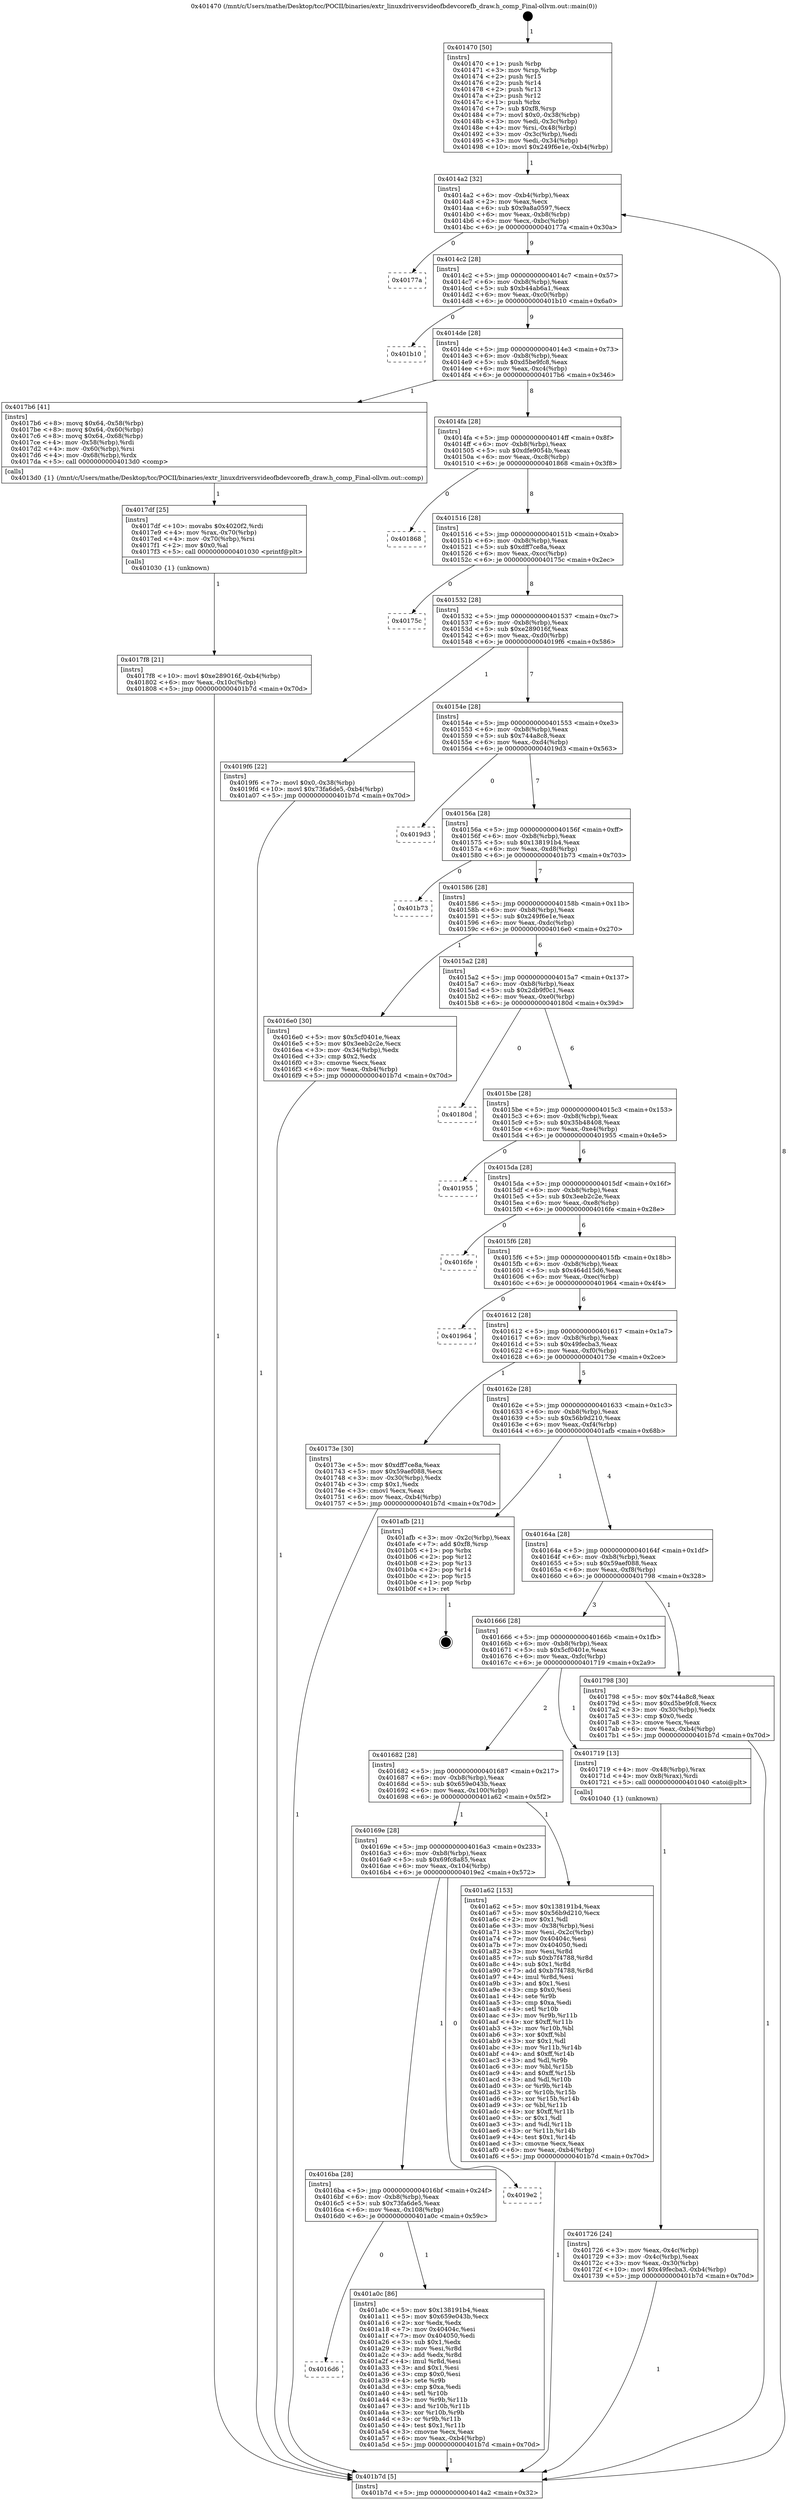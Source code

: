 digraph "0x401470" {
  label = "0x401470 (/mnt/c/Users/mathe/Desktop/tcc/POCII/binaries/extr_linuxdriversvideofbdevcorefb_draw.h_comp_Final-ollvm.out::main(0))"
  labelloc = "t"
  node[shape=record]

  Entry [label="",width=0.3,height=0.3,shape=circle,fillcolor=black,style=filled]
  "0x4014a2" [label="{
     0x4014a2 [32]\l
     | [instrs]\l
     &nbsp;&nbsp;0x4014a2 \<+6\>: mov -0xb4(%rbp),%eax\l
     &nbsp;&nbsp;0x4014a8 \<+2\>: mov %eax,%ecx\l
     &nbsp;&nbsp;0x4014aa \<+6\>: sub $0x9a8a0597,%ecx\l
     &nbsp;&nbsp;0x4014b0 \<+6\>: mov %eax,-0xb8(%rbp)\l
     &nbsp;&nbsp;0x4014b6 \<+6\>: mov %ecx,-0xbc(%rbp)\l
     &nbsp;&nbsp;0x4014bc \<+6\>: je 000000000040177a \<main+0x30a\>\l
  }"]
  "0x40177a" [label="{
     0x40177a\l
  }", style=dashed]
  "0x4014c2" [label="{
     0x4014c2 [28]\l
     | [instrs]\l
     &nbsp;&nbsp;0x4014c2 \<+5\>: jmp 00000000004014c7 \<main+0x57\>\l
     &nbsp;&nbsp;0x4014c7 \<+6\>: mov -0xb8(%rbp),%eax\l
     &nbsp;&nbsp;0x4014cd \<+5\>: sub $0xb44ab6a1,%eax\l
     &nbsp;&nbsp;0x4014d2 \<+6\>: mov %eax,-0xc0(%rbp)\l
     &nbsp;&nbsp;0x4014d8 \<+6\>: je 0000000000401b10 \<main+0x6a0\>\l
  }"]
  Exit [label="",width=0.3,height=0.3,shape=circle,fillcolor=black,style=filled,peripheries=2]
  "0x401b10" [label="{
     0x401b10\l
  }", style=dashed]
  "0x4014de" [label="{
     0x4014de [28]\l
     | [instrs]\l
     &nbsp;&nbsp;0x4014de \<+5\>: jmp 00000000004014e3 \<main+0x73\>\l
     &nbsp;&nbsp;0x4014e3 \<+6\>: mov -0xb8(%rbp),%eax\l
     &nbsp;&nbsp;0x4014e9 \<+5\>: sub $0xd5be9fc8,%eax\l
     &nbsp;&nbsp;0x4014ee \<+6\>: mov %eax,-0xc4(%rbp)\l
     &nbsp;&nbsp;0x4014f4 \<+6\>: je 00000000004017b6 \<main+0x346\>\l
  }"]
  "0x4016d6" [label="{
     0x4016d6\l
  }", style=dashed]
  "0x4017b6" [label="{
     0x4017b6 [41]\l
     | [instrs]\l
     &nbsp;&nbsp;0x4017b6 \<+8\>: movq $0x64,-0x58(%rbp)\l
     &nbsp;&nbsp;0x4017be \<+8\>: movq $0x64,-0x60(%rbp)\l
     &nbsp;&nbsp;0x4017c6 \<+8\>: movq $0x64,-0x68(%rbp)\l
     &nbsp;&nbsp;0x4017ce \<+4\>: mov -0x58(%rbp),%rdi\l
     &nbsp;&nbsp;0x4017d2 \<+4\>: mov -0x60(%rbp),%rsi\l
     &nbsp;&nbsp;0x4017d6 \<+4\>: mov -0x68(%rbp),%rdx\l
     &nbsp;&nbsp;0x4017da \<+5\>: call 00000000004013d0 \<comp\>\l
     | [calls]\l
     &nbsp;&nbsp;0x4013d0 \{1\} (/mnt/c/Users/mathe/Desktop/tcc/POCII/binaries/extr_linuxdriversvideofbdevcorefb_draw.h_comp_Final-ollvm.out::comp)\l
  }"]
  "0x4014fa" [label="{
     0x4014fa [28]\l
     | [instrs]\l
     &nbsp;&nbsp;0x4014fa \<+5\>: jmp 00000000004014ff \<main+0x8f\>\l
     &nbsp;&nbsp;0x4014ff \<+6\>: mov -0xb8(%rbp),%eax\l
     &nbsp;&nbsp;0x401505 \<+5\>: sub $0xdfe9054b,%eax\l
     &nbsp;&nbsp;0x40150a \<+6\>: mov %eax,-0xc8(%rbp)\l
     &nbsp;&nbsp;0x401510 \<+6\>: je 0000000000401868 \<main+0x3f8\>\l
  }"]
  "0x401a0c" [label="{
     0x401a0c [86]\l
     | [instrs]\l
     &nbsp;&nbsp;0x401a0c \<+5\>: mov $0x138191b4,%eax\l
     &nbsp;&nbsp;0x401a11 \<+5\>: mov $0x659e043b,%ecx\l
     &nbsp;&nbsp;0x401a16 \<+2\>: xor %edx,%edx\l
     &nbsp;&nbsp;0x401a18 \<+7\>: mov 0x40404c,%esi\l
     &nbsp;&nbsp;0x401a1f \<+7\>: mov 0x404050,%edi\l
     &nbsp;&nbsp;0x401a26 \<+3\>: sub $0x1,%edx\l
     &nbsp;&nbsp;0x401a29 \<+3\>: mov %esi,%r8d\l
     &nbsp;&nbsp;0x401a2c \<+3\>: add %edx,%r8d\l
     &nbsp;&nbsp;0x401a2f \<+4\>: imul %r8d,%esi\l
     &nbsp;&nbsp;0x401a33 \<+3\>: and $0x1,%esi\l
     &nbsp;&nbsp;0x401a36 \<+3\>: cmp $0x0,%esi\l
     &nbsp;&nbsp;0x401a39 \<+4\>: sete %r9b\l
     &nbsp;&nbsp;0x401a3d \<+3\>: cmp $0xa,%edi\l
     &nbsp;&nbsp;0x401a40 \<+4\>: setl %r10b\l
     &nbsp;&nbsp;0x401a44 \<+3\>: mov %r9b,%r11b\l
     &nbsp;&nbsp;0x401a47 \<+3\>: and %r10b,%r11b\l
     &nbsp;&nbsp;0x401a4a \<+3\>: xor %r10b,%r9b\l
     &nbsp;&nbsp;0x401a4d \<+3\>: or %r9b,%r11b\l
     &nbsp;&nbsp;0x401a50 \<+4\>: test $0x1,%r11b\l
     &nbsp;&nbsp;0x401a54 \<+3\>: cmovne %ecx,%eax\l
     &nbsp;&nbsp;0x401a57 \<+6\>: mov %eax,-0xb4(%rbp)\l
     &nbsp;&nbsp;0x401a5d \<+5\>: jmp 0000000000401b7d \<main+0x70d\>\l
  }"]
  "0x401868" [label="{
     0x401868\l
  }", style=dashed]
  "0x401516" [label="{
     0x401516 [28]\l
     | [instrs]\l
     &nbsp;&nbsp;0x401516 \<+5\>: jmp 000000000040151b \<main+0xab\>\l
     &nbsp;&nbsp;0x40151b \<+6\>: mov -0xb8(%rbp),%eax\l
     &nbsp;&nbsp;0x401521 \<+5\>: sub $0xdff7ce8a,%eax\l
     &nbsp;&nbsp;0x401526 \<+6\>: mov %eax,-0xcc(%rbp)\l
     &nbsp;&nbsp;0x40152c \<+6\>: je 000000000040175c \<main+0x2ec\>\l
  }"]
  "0x4016ba" [label="{
     0x4016ba [28]\l
     | [instrs]\l
     &nbsp;&nbsp;0x4016ba \<+5\>: jmp 00000000004016bf \<main+0x24f\>\l
     &nbsp;&nbsp;0x4016bf \<+6\>: mov -0xb8(%rbp),%eax\l
     &nbsp;&nbsp;0x4016c5 \<+5\>: sub $0x73fa6de5,%eax\l
     &nbsp;&nbsp;0x4016ca \<+6\>: mov %eax,-0x108(%rbp)\l
     &nbsp;&nbsp;0x4016d0 \<+6\>: je 0000000000401a0c \<main+0x59c\>\l
  }"]
  "0x40175c" [label="{
     0x40175c\l
  }", style=dashed]
  "0x401532" [label="{
     0x401532 [28]\l
     | [instrs]\l
     &nbsp;&nbsp;0x401532 \<+5\>: jmp 0000000000401537 \<main+0xc7\>\l
     &nbsp;&nbsp;0x401537 \<+6\>: mov -0xb8(%rbp),%eax\l
     &nbsp;&nbsp;0x40153d \<+5\>: sub $0xe289016f,%eax\l
     &nbsp;&nbsp;0x401542 \<+6\>: mov %eax,-0xd0(%rbp)\l
     &nbsp;&nbsp;0x401548 \<+6\>: je 00000000004019f6 \<main+0x586\>\l
  }"]
  "0x4019e2" [label="{
     0x4019e2\l
  }", style=dashed]
  "0x4019f6" [label="{
     0x4019f6 [22]\l
     | [instrs]\l
     &nbsp;&nbsp;0x4019f6 \<+7\>: movl $0x0,-0x38(%rbp)\l
     &nbsp;&nbsp;0x4019fd \<+10\>: movl $0x73fa6de5,-0xb4(%rbp)\l
     &nbsp;&nbsp;0x401a07 \<+5\>: jmp 0000000000401b7d \<main+0x70d\>\l
  }"]
  "0x40154e" [label="{
     0x40154e [28]\l
     | [instrs]\l
     &nbsp;&nbsp;0x40154e \<+5\>: jmp 0000000000401553 \<main+0xe3\>\l
     &nbsp;&nbsp;0x401553 \<+6\>: mov -0xb8(%rbp),%eax\l
     &nbsp;&nbsp;0x401559 \<+5\>: sub $0x744a8c8,%eax\l
     &nbsp;&nbsp;0x40155e \<+6\>: mov %eax,-0xd4(%rbp)\l
     &nbsp;&nbsp;0x401564 \<+6\>: je 00000000004019d3 \<main+0x563\>\l
  }"]
  "0x40169e" [label="{
     0x40169e [28]\l
     | [instrs]\l
     &nbsp;&nbsp;0x40169e \<+5\>: jmp 00000000004016a3 \<main+0x233\>\l
     &nbsp;&nbsp;0x4016a3 \<+6\>: mov -0xb8(%rbp),%eax\l
     &nbsp;&nbsp;0x4016a9 \<+5\>: sub $0x69fc8a85,%eax\l
     &nbsp;&nbsp;0x4016ae \<+6\>: mov %eax,-0x104(%rbp)\l
     &nbsp;&nbsp;0x4016b4 \<+6\>: je 00000000004019e2 \<main+0x572\>\l
  }"]
  "0x4019d3" [label="{
     0x4019d3\l
  }", style=dashed]
  "0x40156a" [label="{
     0x40156a [28]\l
     | [instrs]\l
     &nbsp;&nbsp;0x40156a \<+5\>: jmp 000000000040156f \<main+0xff\>\l
     &nbsp;&nbsp;0x40156f \<+6\>: mov -0xb8(%rbp),%eax\l
     &nbsp;&nbsp;0x401575 \<+5\>: sub $0x138191b4,%eax\l
     &nbsp;&nbsp;0x40157a \<+6\>: mov %eax,-0xd8(%rbp)\l
     &nbsp;&nbsp;0x401580 \<+6\>: je 0000000000401b73 \<main+0x703\>\l
  }"]
  "0x401a62" [label="{
     0x401a62 [153]\l
     | [instrs]\l
     &nbsp;&nbsp;0x401a62 \<+5\>: mov $0x138191b4,%eax\l
     &nbsp;&nbsp;0x401a67 \<+5\>: mov $0x56b9d210,%ecx\l
     &nbsp;&nbsp;0x401a6c \<+2\>: mov $0x1,%dl\l
     &nbsp;&nbsp;0x401a6e \<+3\>: mov -0x38(%rbp),%esi\l
     &nbsp;&nbsp;0x401a71 \<+3\>: mov %esi,-0x2c(%rbp)\l
     &nbsp;&nbsp;0x401a74 \<+7\>: mov 0x40404c,%esi\l
     &nbsp;&nbsp;0x401a7b \<+7\>: mov 0x404050,%edi\l
     &nbsp;&nbsp;0x401a82 \<+3\>: mov %esi,%r8d\l
     &nbsp;&nbsp;0x401a85 \<+7\>: sub $0xb7f4788,%r8d\l
     &nbsp;&nbsp;0x401a8c \<+4\>: sub $0x1,%r8d\l
     &nbsp;&nbsp;0x401a90 \<+7\>: add $0xb7f4788,%r8d\l
     &nbsp;&nbsp;0x401a97 \<+4\>: imul %r8d,%esi\l
     &nbsp;&nbsp;0x401a9b \<+3\>: and $0x1,%esi\l
     &nbsp;&nbsp;0x401a9e \<+3\>: cmp $0x0,%esi\l
     &nbsp;&nbsp;0x401aa1 \<+4\>: sete %r9b\l
     &nbsp;&nbsp;0x401aa5 \<+3\>: cmp $0xa,%edi\l
     &nbsp;&nbsp;0x401aa8 \<+4\>: setl %r10b\l
     &nbsp;&nbsp;0x401aac \<+3\>: mov %r9b,%r11b\l
     &nbsp;&nbsp;0x401aaf \<+4\>: xor $0xff,%r11b\l
     &nbsp;&nbsp;0x401ab3 \<+3\>: mov %r10b,%bl\l
     &nbsp;&nbsp;0x401ab6 \<+3\>: xor $0xff,%bl\l
     &nbsp;&nbsp;0x401ab9 \<+3\>: xor $0x1,%dl\l
     &nbsp;&nbsp;0x401abc \<+3\>: mov %r11b,%r14b\l
     &nbsp;&nbsp;0x401abf \<+4\>: and $0xff,%r14b\l
     &nbsp;&nbsp;0x401ac3 \<+3\>: and %dl,%r9b\l
     &nbsp;&nbsp;0x401ac6 \<+3\>: mov %bl,%r15b\l
     &nbsp;&nbsp;0x401ac9 \<+4\>: and $0xff,%r15b\l
     &nbsp;&nbsp;0x401acd \<+3\>: and %dl,%r10b\l
     &nbsp;&nbsp;0x401ad0 \<+3\>: or %r9b,%r14b\l
     &nbsp;&nbsp;0x401ad3 \<+3\>: or %r10b,%r15b\l
     &nbsp;&nbsp;0x401ad6 \<+3\>: xor %r15b,%r14b\l
     &nbsp;&nbsp;0x401ad9 \<+3\>: or %bl,%r11b\l
     &nbsp;&nbsp;0x401adc \<+4\>: xor $0xff,%r11b\l
     &nbsp;&nbsp;0x401ae0 \<+3\>: or $0x1,%dl\l
     &nbsp;&nbsp;0x401ae3 \<+3\>: and %dl,%r11b\l
     &nbsp;&nbsp;0x401ae6 \<+3\>: or %r11b,%r14b\l
     &nbsp;&nbsp;0x401ae9 \<+4\>: test $0x1,%r14b\l
     &nbsp;&nbsp;0x401aed \<+3\>: cmovne %ecx,%eax\l
     &nbsp;&nbsp;0x401af0 \<+6\>: mov %eax,-0xb4(%rbp)\l
     &nbsp;&nbsp;0x401af6 \<+5\>: jmp 0000000000401b7d \<main+0x70d\>\l
  }"]
  "0x401b73" [label="{
     0x401b73\l
  }", style=dashed]
  "0x401586" [label="{
     0x401586 [28]\l
     | [instrs]\l
     &nbsp;&nbsp;0x401586 \<+5\>: jmp 000000000040158b \<main+0x11b\>\l
     &nbsp;&nbsp;0x40158b \<+6\>: mov -0xb8(%rbp),%eax\l
     &nbsp;&nbsp;0x401591 \<+5\>: sub $0x249f6e1e,%eax\l
     &nbsp;&nbsp;0x401596 \<+6\>: mov %eax,-0xdc(%rbp)\l
     &nbsp;&nbsp;0x40159c \<+6\>: je 00000000004016e0 \<main+0x270\>\l
  }"]
  "0x4017f8" [label="{
     0x4017f8 [21]\l
     | [instrs]\l
     &nbsp;&nbsp;0x4017f8 \<+10\>: movl $0xe289016f,-0xb4(%rbp)\l
     &nbsp;&nbsp;0x401802 \<+6\>: mov %eax,-0x10c(%rbp)\l
     &nbsp;&nbsp;0x401808 \<+5\>: jmp 0000000000401b7d \<main+0x70d\>\l
  }"]
  "0x4016e0" [label="{
     0x4016e0 [30]\l
     | [instrs]\l
     &nbsp;&nbsp;0x4016e0 \<+5\>: mov $0x5cf0401e,%eax\l
     &nbsp;&nbsp;0x4016e5 \<+5\>: mov $0x3eeb2c2e,%ecx\l
     &nbsp;&nbsp;0x4016ea \<+3\>: mov -0x34(%rbp),%edx\l
     &nbsp;&nbsp;0x4016ed \<+3\>: cmp $0x2,%edx\l
     &nbsp;&nbsp;0x4016f0 \<+3\>: cmovne %ecx,%eax\l
     &nbsp;&nbsp;0x4016f3 \<+6\>: mov %eax,-0xb4(%rbp)\l
     &nbsp;&nbsp;0x4016f9 \<+5\>: jmp 0000000000401b7d \<main+0x70d\>\l
  }"]
  "0x4015a2" [label="{
     0x4015a2 [28]\l
     | [instrs]\l
     &nbsp;&nbsp;0x4015a2 \<+5\>: jmp 00000000004015a7 \<main+0x137\>\l
     &nbsp;&nbsp;0x4015a7 \<+6\>: mov -0xb8(%rbp),%eax\l
     &nbsp;&nbsp;0x4015ad \<+5\>: sub $0x2db9f0c1,%eax\l
     &nbsp;&nbsp;0x4015b2 \<+6\>: mov %eax,-0xe0(%rbp)\l
     &nbsp;&nbsp;0x4015b8 \<+6\>: je 000000000040180d \<main+0x39d\>\l
  }"]
  "0x401b7d" [label="{
     0x401b7d [5]\l
     | [instrs]\l
     &nbsp;&nbsp;0x401b7d \<+5\>: jmp 00000000004014a2 \<main+0x32\>\l
  }"]
  "0x401470" [label="{
     0x401470 [50]\l
     | [instrs]\l
     &nbsp;&nbsp;0x401470 \<+1\>: push %rbp\l
     &nbsp;&nbsp;0x401471 \<+3\>: mov %rsp,%rbp\l
     &nbsp;&nbsp;0x401474 \<+2\>: push %r15\l
     &nbsp;&nbsp;0x401476 \<+2\>: push %r14\l
     &nbsp;&nbsp;0x401478 \<+2\>: push %r13\l
     &nbsp;&nbsp;0x40147a \<+2\>: push %r12\l
     &nbsp;&nbsp;0x40147c \<+1\>: push %rbx\l
     &nbsp;&nbsp;0x40147d \<+7\>: sub $0xf8,%rsp\l
     &nbsp;&nbsp;0x401484 \<+7\>: movl $0x0,-0x38(%rbp)\l
     &nbsp;&nbsp;0x40148b \<+3\>: mov %edi,-0x3c(%rbp)\l
     &nbsp;&nbsp;0x40148e \<+4\>: mov %rsi,-0x48(%rbp)\l
     &nbsp;&nbsp;0x401492 \<+3\>: mov -0x3c(%rbp),%edi\l
     &nbsp;&nbsp;0x401495 \<+3\>: mov %edi,-0x34(%rbp)\l
     &nbsp;&nbsp;0x401498 \<+10\>: movl $0x249f6e1e,-0xb4(%rbp)\l
  }"]
  "0x4017df" [label="{
     0x4017df [25]\l
     | [instrs]\l
     &nbsp;&nbsp;0x4017df \<+10\>: movabs $0x4020f2,%rdi\l
     &nbsp;&nbsp;0x4017e9 \<+4\>: mov %rax,-0x70(%rbp)\l
     &nbsp;&nbsp;0x4017ed \<+4\>: mov -0x70(%rbp),%rsi\l
     &nbsp;&nbsp;0x4017f1 \<+2\>: mov $0x0,%al\l
     &nbsp;&nbsp;0x4017f3 \<+5\>: call 0000000000401030 \<printf@plt\>\l
     | [calls]\l
     &nbsp;&nbsp;0x401030 \{1\} (unknown)\l
  }"]
  "0x40180d" [label="{
     0x40180d\l
  }", style=dashed]
  "0x4015be" [label="{
     0x4015be [28]\l
     | [instrs]\l
     &nbsp;&nbsp;0x4015be \<+5\>: jmp 00000000004015c3 \<main+0x153\>\l
     &nbsp;&nbsp;0x4015c3 \<+6\>: mov -0xb8(%rbp),%eax\l
     &nbsp;&nbsp;0x4015c9 \<+5\>: sub $0x35b48408,%eax\l
     &nbsp;&nbsp;0x4015ce \<+6\>: mov %eax,-0xe4(%rbp)\l
     &nbsp;&nbsp;0x4015d4 \<+6\>: je 0000000000401955 \<main+0x4e5\>\l
  }"]
  "0x401726" [label="{
     0x401726 [24]\l
     | [instrs]\l
     &nbsp;&nbsp;0x401726 \<+3\>: mov %eax,-0x4c(%rbp)\l
     &nbsp;&nbsp;0x401729 \<+3\>: mov -0x4c(%rbp),%eax\l
     &nbsp;&nbsp;0x40172c \<+3\>: mov %eax,-0x30(%rbp)\l
     &nbsp;&nbsp;0x40172f \<+10\>: movl $0x49fecba3,-0xb4(%rbp)\l
     &nbsp;&nbsp;0x401739 \<+5\>: jmp 0000000000401b7d \<main+0x70d\>\l
  }"]
  "0x401955" [label="{
     0x401955\l
  }", style=dashed]
  "0x4015da" [label="{
     0x4015da [28]\l
     | [instrs]\l
     &nbsp;&nbsp;0x4015da \<+5\>: jmp 00000000004015df \<main+0x16f\>\l
     &nbsp;&nbsp;0x4015df \<+6\>: mov -0xb8(%rbp),%eax\l
     &nbsp;&nbsp;0x4015e5 \<+5\>: sub $0x3eeb2c2e,%eax\l
     &nbsp;&nbsp;0x4015ea \<+6\>: mov %eax,-0xe8(%rbp)\l
     &nbsp;&nbsp;0x4015f0 \<+6\>: je 00000000004016fe \<main+0x28e\>\l
  }"]
  "0x401682" [label="{
     0x401682 [28]\l
     | [instrs]\l
     &nbsp;&nbsp;0x401682 \<+5\>: jmp 0000000000401687 \<main+0x217\>\l
     &nbsp;&nbsp;0x401687 \<+6\>: mov -0xb8(%rbp),%eax\l
     &nbsp;&nbsp;0x40168d \<+5\>: sub $0x659e043b,%eax\l
     &nbsp;&nbsp;0x401692 \<+6\>: mov %eax,-0x100(%rbp)\l
     &nbsp;&nbsp;0x401698 \<+6\>: je 0000000000401a62 \<main+0x5f2\>\l
  }"]
  "0x4016fe" [label="{
     0x4016fe\l
  }", style=dashed]
  "0x4015f6" [label="{
     0x4015f6 [28]\l
     | [instrs]\l
     &nbsp;&nbsp;0x4015f6 \<+5\>: jmp 00000000004015fb \<main+0x18b\>\l
     &nbsp;&nbsp;0x4015fb \<+6\>: mov -0xb8(%rbp),%eax\l
     &nbsp;&nbsp;0x401601 \<+5\>: sub $0x464d15d6,%eax\l
     &nbsp;&nbsp;0x401606 \<+6\>: mov %eax,-0xec(%rbp)\l
     &nbsp;&nbsp;0x40160c \<+6\>: je 0000000000401964 \<main+0x4f4\>\l
  }"]
  "0x401719" [label="{
     0x401719 [13]\l
     | [instrs]\l
     &nbsp;&nbsp;0x401719 \<+4\>: mov -0x48(%rbp),%rax\l
     &nbsp;&nbsp;0x40171d \<+4\>: mov 0x8(%rax),%rdi\l
     &nbsp;&nbsp;0x401721 \<+5\>: call 0000000000401040 \<atoi@plt\>\l
     | [calls]\l
     &nbsp;&nbsp;0x401040 \{1\} (unknown)\l
  }"]
  "0x401964" [label="{
     0x401964\l
  }", style=dashed]
  "0x401612" [label="{
     0x401612 [28]\l
     | [instrs]\l
     &nbsp;&nbsp;0x401612 \<+5\>: jmp 0000000000401617 \<main+0x1a7\>\l
     &nbsp;&nbsp;0x401617 \<+6\>: mov -0xb8(%rbp),%eax\l
     &nbsp;&nbsp;0x40161d \<+5\>: sub $0x49fecba3,%eax\l
     &nbsp;&nbsp;0x401622 \<+6\>: mov %eax,-0xf0(%rbp)\l
     &nbsp;&nbsp;0x401628 \<+6\>: je 000000000040173e \<main+0x2ce\>\l
  }"]
  "0x401666" [label="{
     0x401666 [28]\l
     | [instrs]\l
     &nbsp;&nbsp;0x401666 \<+5\>: jmp 000000000040166b \<main+0x1fb\>\l
     &nbsp;&nbsp;0x40166b \<+6\>: mov -0xb8(%rbp),%eax\l
     &nbsp;&nbsp;0x401671 \<+5\>: sub $0x5cf0401e,%eax\l
     &nbsp;&nbsp;0x401676 \<+6\>: mov %eax,-0xfc(%rbp)\l
     &nbsp;&nbsp;0x40167c \<+6\>: je 0000000000401719 \<main+0x2a9\>\l
  }"]
  "0x40173e" [label="{
     0x40173e [30]\l
     | [instrs]\l
     &nbsp;&nbsp;0x40173e \<+5\>: mov $0xdff7ce8a,%eax\l
     &nbsp;&nbsp;0x401743 \<+5\>: mov $0x59aef088,%ecx\l
     &nbsp;&nbsp;0x401748 \<+3\>: mov -0x30(%rbp),%edx\l
     &nbsp;&nbsp;0x40174b \<+3\>: cmp $0x1,%edx\l
     &nbsp;&nbsp;0x40174e \<+3\>: cmovl %ecx,%eax\l
     &nbsp;&nbsp;0x401751 \<+6\>: mov %eax,-0xb4(%rbp)\l
     &nbsp;&nbsp;0x401757 \<+5\>: jmp 0000000000401b7d \<main+0x70d\>\l
  }"]
  "0x40162e" [label="{
     0x40162e [28]\l
     | [instrs]\l
     &nbsp;&nbsp;0x40162e \<+5\>: jmp 0000000000401633 \<main+0x1c3\>\l
     &nbsp;&nbsp;0x401633 \<+6\>: mov -0xb8(%rbp),%eax\l
     &nbsp;&nbsp;0x401639 \<+5\>: sub $0x56b9d210,%eax\l
     &nbsp;&nbsp;0x40163e \<+6\>: mov %eax,-0xf4(%rbp)\l
     &nbsp;&nbsp;0x401644 \<+6\>: je 0000000000401afb \<main+0x68b\>\l
  }"]
  "0x401798" [label="{
     0x401798 [30]\l
     | [instrs]\l
     &nbsp;&nbsp;0x401798 \<+5\>: mov $0x744a8c8,%eax\l
     &nbsp;&nbsp;0x40179d \<+5\>: mov $0xd5be9fc8,%ecx\l
     &nbsp;&nbsp;0x4017a2 \<+3\>: mov -0x30(%rbp),%edx\l
     &nbsp;&nbsp;0x4017a5 \<+3\>: cmp $0x0,%edx\l
     &nbsp;&nbsp;0x4017a8 \<+3\>: cmove %ecx,%eax\l
     &nbsp;&nbsp;0x4017ab \<+6\>: mov %eax,-0xb4(%rbp)\l
     &nbsp;&nbsp;0x4017b1 \<+5\>: jmp 0000000000401b7d \<main+0x70d\>\l
  }"]
  "0x401afb" [label="{
     0x401afb [21]\l
     | [instrs]\l
     &nbsp;&nbsp;0x401afb \<+3\>: mov -0x2c(%rbp),%eax\l
     &nbsp;&nbsp;0x401afe \<+7\>: add $0xf8,%rsp\l
     &nbsp;&nbsp;0x401b05 \<+1\>: pop %rbx\l
     &nbsp;&nbsp;0x401b06 \<+2\>: pop %r12\l
     &nbsp;&nbsp;0x401b08 \<+2\>: pop %r13\l
     &nbsp;&nbsp;0x401b0a \<+2\>: pop %r14\l
     &nbsp;&nbsp;0x401b0c \<+2\>: pop %r15\l
     &nbsp;&nbsp;0x401b0e \<+1\>: pop %rbp\l
     &nbsp;&nbsp;0x401b0f \<+1\>: ret\l
  }"]
  "0x40164a" [label="{
     0x40164a [28]\l
     | [instrs]\l
     &nbsp;&nbsp;0x40164a \<+5\>: jmp 000000000040164f \<main+0x1df\>\l
     &nbsp;&nbsp;0x40164f \<+6\>: mov -0xb8(%rbp),%eax\l
     &nbsp;&nbsp;0x401655 \<+5\>: sub $0x59aef088,%eax\l
     &nbsp;&nbsp;0x40165a \<+6\>: mov %eax,-0xf8(%rbp)\l
     &nbsp;&nbsp;0x401660 \<+6\>: je 0000000000401798 \<main+0x328\>\l
  }"]
  Entry -> "0x401470" [label=" 1"]
  "0x4014a2" -> "0x40177a" [label=" 0"]
  "0x4014a2" -> "0x4014c2" [label=" 9"]
  "0x401afb" -> Exit [label=" 1"]
  "0x4014c2" -> "0x401b10" [label=" 0"]
  "0x4014c2" -> "0x4014de" [label=" 9"]
  "0x401a62" -> "0x401b7d" [label=" 1"]
  "0x4014de" -> "0x4017b6" [label=" 1"]
  "0x4014de" -> "0x4014fa" [label=" 8"]
  "0x401a0c" -> "0x401b7d" [label=" 1"]
  "0x4014fa" -> "0x401868" [label=" 0"]
  "0x4014fa" -> "0x401516" [label=" 8"]
  "0x4016ba" -> "0x4016d6" [label=" 0"]
  "0x401516" -> "0x40175c" [label=" 0"]
  "0x401516" -> "0x401532" [label=" 8"]
  "0x4016ba" -> "0x401a0c" [label=" 1"]
  "0x401532" -> "0x4019f6" [label=" 1"]
  "0x401532" -> "0x40154e" [label=" 7"]
  "0x40169e" -> "0x4016ba" [label=" 1"]
  "0x40154e" -> "0x4019d3" [label=" 0"]
  "0x40154e" -> "0x40156a" [label=" 7"]
  "0x40169e" -> "0x4019e2" [label=" 0"]
  "0x40156a" -> "0x401b73" [label=" 0"]
  "0x40156a" -> "0x401586" [label=" 7"]
  "0x401682" -> "0x40169e" [label=" 1"]
  "0x401586" -> "0x4016e0" [label=" 1"]
  "0x401586" -> "0x4015a2" [label=" 6"]
  "0x4016e0" -> "0x401b7d" [label=" 1"]
  "0x401470" -> "0x4014a2" [label=" 1"]
  "0x401b7d" -> "0x4014a2" [label=" 8"]
  "0x401682" -> "0x401a62" [label=" 1"]
  "0x4015a2" -> "0x40180d" [label=" 0"]
  "0x4015a2" -> "0x4015be" [label=" 6"]
  "0x4019f6" -> "0x401b7d" [label=" 1"]
  "0x4015be" -> "0x401955" [label=" 0"]
  "0x4015be" -> "0x4015da" [label=" 6"]
  "0x4017f8" -> "0x401b7d" [label=" 1"]
  "0x4015da" -> "0x4016fe" [label=" 0"]
  "0x4015da" -> "0x4015f6" [label=" 6"]
  "0x4017df" -> "0x4017f8" [label=" 1"]
  "0x4015f6" -> "0x401964" [label=" 0"]
  "0x4015f6" -> "0x401612" [label=" 6"]
  "0x4017b6" -> "0x4017df" [label=" 1"]
  "0x401612" -> "0x40173e" [label=" 1"]
  "0x401612" -> "0x40162e" [label=" 5"]
  "0x40173e" -> "0x401b7d" [label=" 1"]
  "0x40162e" -> "0x401afb" [label=" 1"]
  "0x40162e" -> "0x40164a" [label=" 4"]
  "0x401726" -> "0x401b7d" [label=" 1"]
  "0x40164a" -> "0x401798" [label=" 1"]
  "0x40164a" -> "0x401666" [label=" 3"]
  "0x401798" -> "0x401b7d" [label=" 1"]
  "0x401666" -> "0x401719" [label=" 1"]
  "0x401666" -> "0x401682" [label=" 2"]
  "0x401719" -> "0x401726" [label=" 1"]
}
